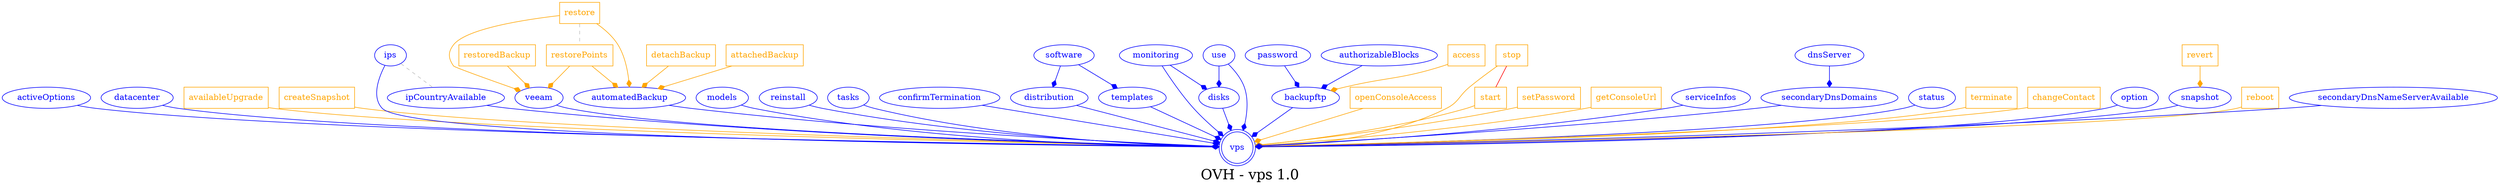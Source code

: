 digraph LexiconGraph {
graph[label="OVH - vps 1.0", fontsize=24]
splines=true
"vps" [color=blue, fontcolor=blue, shape=doublecircle]
"activeOptions" -> "vps" [color=blue, fontcolor=blue, arrowhead=diamond, arrowtail=none]
"activeOptions" [color=blue, fontcolor=blue, shape=ellipse]
"datacenter" -> "vps" [color=blue, fontcolor=blue, arrowhead=diamond, arrowtail=none]
"datacenter" [color=blue, fontcolor=blue, shape=ellipse]
"availableUpgrade" [color=orange, fontcolor=orange, shape=box]
"availableUpgrade" -> "vps" [color=orange, fontcolor=orange, arrowhead=diamond, arrowtail=none]
"createSnapshot" [color=orange, fontcolor=orange, shape=box]
"createSnapshot" -> "vps" [color=orange, fontcolor=orange, arrowhead=diamond, arrowtail=none]
"ips" -> "vps" [color=blue, fontcolor=blue, arrowhead=diamond, arrowtail=none]
"ips" [color=blue, fontcolor=blue, shape=ellipse]
"veeam" -> "vps" [color=blue, fontcolor=blue, arrowhead=diamond, arrowtail=none]
"veeam" [color=blue, fontcolor=blue, shape=ellipse]
"restorePoints" [color=orange, fontcolor=orange, shape=box]
"restorePoints" -> "veeam" [color=orange, fontcolor=orange, arrowhead=diamond, arrowtail=none]
"restore" -> "restorePoints" [color=grey, fontcolor=grey, arrowhead=none, arrowtail=none, style=dashed]
"restore" [color=orange, fontcolor=orange, shape=box]
"restore" -> "veeam" [color=orange, fontcolor=orange, arrowhead=diamond, arrowtail=none]
"restoredBackup" [color=orange, fontcolor=orange, shape=box]
"restoredBackup" -> "veeam" [color=orange, fontcolor=orange, arrowhead=diamond, arrowtail=none]
"models" -> "vps" [color=blue, fontcolor=blue, arrowhead=diamond, arrowtail=none]
"models" [color=blue, fontcolor=blue, shape=ellipse]
"reinstall" -> "vps" [color=blue, fontcolor=blue, arrowhead=diamond, arrowtail=none]
"reinstall" [color=blue, fontcolor=blue, shape=ellipse]
"tasks" -> "vps" [color=blue, fontcolor=blue, arrowhead=diamond, arrowtail=none]
"tasks" [color=blue, fontcolor=blue, shape=ellipse]
"confirmTermination" -> "vps" [color=blue, fontcolor=blue, arrowhead=diamond, arrowtail=none]
"confirmTermination" [color=blue, fontcolor=blue, shape=ellipse]
"distribution" -> "vps" [color=blue, fontcolor=blue, arrowhead=diamond, arrowtail=none]
"distribution" [color=blue, fontcolor=blue, shape=ellipse]
"software" -> "distribution" [color=blue, fontcolor=blue, arrowhead=diamond, arrowtail=none]
"software" [color=blue, fontcolor=blue, shape=ellipse]
"monitoring" -> "vps" [color=blue, fontcolor=blue, arrowhead=diamond, arrowtail=none]
"monitoring" [color=blue, fontcolor=blue, shape=ellipse]
"backupftp" -> "vps" [color=blue, fontcolor=blue, arrowhead=diamond, arrowtail=none]
"backupftp" [color=blue, fontcolor=blue, shape=ellipse]
"password" -> "backupftp" [color=blue, fontcolor=blue, arrowhead=diamond, arrowtail=none]
"password" [color=blue, fontcolor=blue, shape=ellipse]
"authorizableBlocks" -> "backupftp" [color=blue, fontcolor=blue, arrowhead=diamond, arrowtail=none]
"authorizableBlocks" [color=blue, fontcolor=blue, shape=ellipse]
"access" [color=orange, fontcolor=orange, shape=box]
"access" -> "backupftp" [color=orange, fontcolor=orange, arrowhead=diamond, arrowtail=none]
"openConsoleAccess" [color=orange, fontcolor=orange, shape=box]
"openConsoleAccess" -> "vps" [color=orange, fontcolor=orange, arrowhead=diamond, arrowtail=none]
"start" [color=orange, fontcolor=orange, shape=box]
"start" -> "vps" [color=orange, fontcolor=orange, arrowhead=diamond, arrowtail=none]
"stop" -> "start" [color=red, fontcolor=red, arrowhead=none, arrowtail=none]
"setPassword" [color=orange, fontcolor=orange, shape=box]
"setPassword" -> "vps" [color=orange, fontcolor=orange, arrowhead=diamond, arrowtail=none]
"templates" -> "vps" [color=blue, fontcolor=blue, arrowhead=diamond, arrowtail=none]
"templates" [color=blue, fontcolor=blue, shape=ellipse]
"software" -> "templates" [color=blue, fontcolor=blue, arrowhead=diamond, arrowtail=none]
"getConsoleUrl" [color=orange, fontcolor=orange, shape=box]
"getConsoleUrl" -> "vps" [color=orange, fontcolor=orange, arrowhead=diamond, arrowtail=none]
"serviceInfos" -> "vps" [color=blue, fontcolor=blue, arrowhead=diamond, arrowtail=none]
"serviceInfos" [color=blue, fontcolor=blue, shape=ellipse]
"secondaryDnsDomains" -> "vps" [color=blue, fontcolor=blue, arrowhead=diamond, arrowtail=none]
"secondaryDnsDomains" [color=blue, fontcolor=blue, shape=ellipse]
"dnsServer" -> "secondaryDnsDomains" [color=blue, fontcolor=blue, arrowhead=diamond, arrowtail=none]
"dnsServer" [color=blue, fontcolor=blue, shape=ellipse]
"ipCountryAvailable" -> "vps" [color=blue, fontcolor=blue, arrowhead=diamond, arrowtail=none]
"ipCountryAvailable" [color=blue, fontcolor=blue, shape=ellipse]
"ips" -> "ipCountryAvailable" [color=grey, fontcolor=grey, arrowhead=none, arrowtail=none, style=dashed]
"status" -> "vps" [color=blue, fontcolor=blue, arrowhead=diamond, arrowtail=none]
"status" [color=blue, fontcolor=blue, shape=ellipse]
"terminate" [color=orange, fontcolor=orange, shape=box]
"terminate" -> "vps" [color=orange, fontcolor=orange, arrowhead=diamond, arrowtail=none]
"changeContact" [color=orange, fontcolor=orange, shape=box]
"changeContact" -> "vps" [color=orange, fontcolor=orange, arrowhead=diamond, arrowtail=none]
"automatedBackup" -> "vps" [color=blue, fontcolor=blue, arrowhead=diamond, arrowtail=none]
"automatedBackup" [color=blue, fontcolor=blue, shape=ellipse]
"detachBackup" [color=orange, fontcolor=orange, shape=box]
"detachBackup" -> "automatedBackup" [color=orange, fontcolor=orange, arrowhead=diamond, arrowtail=none]
"restorePoints" -> "automatedBackup" [color=orange, fontcolor=orange, arrowhead=diamond, arrowtail=none]
"restore" -> "automatedBackup" [color=orange, fontcolor=orange, arrowhead=diamond, arrowtail=none]
"attachedBackup" [color=orange, fontcolor=orange, shape=box]
"attachedBackup" -> "automatedBackup" [color=orange, fontcolor=orange, arrowhead=diamond, arrowtail=none]
"use" -> "vps" [color=blue, fontcolor=blue, arrowhead=diamond, arrowtail=none]
"use" [color=blue, fontcolor=blue, shape=ellipse]
"option" -> "vps" [color=blue, fontcolor=blue, arrowhead=diamond, arrowtail=none]
"option" [color=blue, fontcolor=blue, shape=ellipse]
"snapshot" -> "vps" [color=blue, fontcolor=blue, arrowhead=diamond, arrowtail=none]
"snapshot" [color=blue, fontcolor=blue, shape=ellipse]
"revert" [color=orange, fontcolor=orange, shape=box]
"revert" -> "snapshot" [color=orange, fontcolor=orange, arrowhead=diamond, arrowtail=none]
"reboot" [color=orange, fontcolor=orange, shape=box]
"reboot" -> "vps" [color=orange, fontcolor=orange, arrowhead=diamond, arrowtail=none]
"stop" [color=orange, fontcolor=orange, shape=box]
"stop" -> "vps" [color=orange, fontcolor=orange, arrowhead=diamond, arrowtail=none]
"disks" -> "vps" [color=blue, fontcolor=blue, arrowhead=diamond, arrowtail=none]
"disks" [color=blue, fontcolor=blue, shape=ellipse]
"monitoring" -> "disks" [color=blue, fontcolor=blue, arrowhead=diamond, arrowtail=none]
"use" -> "disks" [color=blue, fontcolor=blue, arrowhead=diamond, arrowtail=none]
"secondaryDnsNameServerAvailable" -> "vps" [color=blue, fontcolor=blue, arrowhead=diamond, arrowtail=none]
"secondaryDnsNameServerAvailable" [color=blue, fontcolor=blue, shape=ellipse]
}
